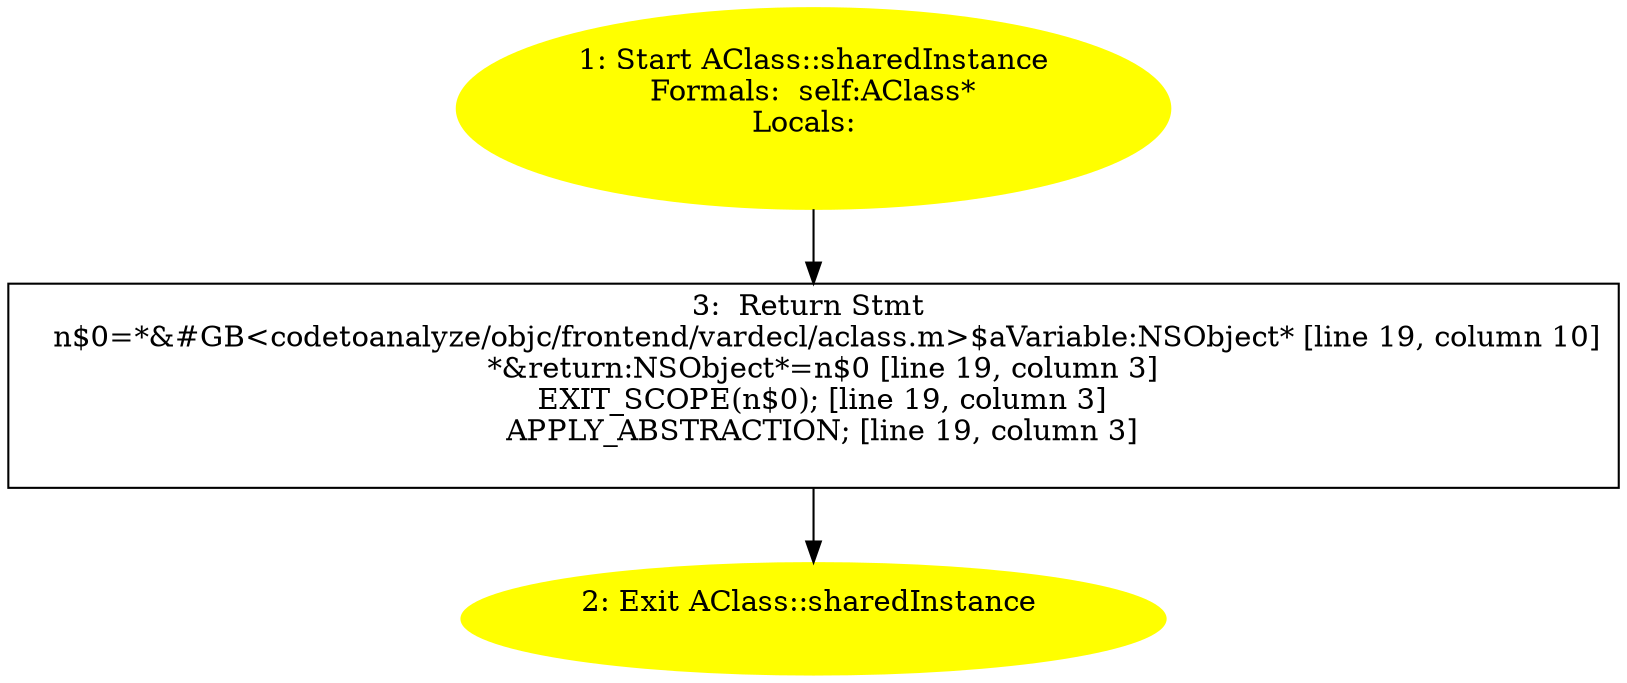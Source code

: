 /* @generated */
digraph cfg {
"sharedInstance#AClass#instance.07ceaad875949bf6aaa9dc5e3605f563_1" [label="1: Start AClass::sharedInstance\nFormals:  self:AClass*\nLocals:  \n  " color=yellow style=filled]
	

	 "sharedInstance#AClass#instance.07ceaad875949bf6aaa9dc5e3605f563_1" -> "sharedInstance#AClass#instance.07ceaad875949bf6aaa9dc5e3605f563_3" ;
"sharedInstance#AClass#instance.07ceaad875949bf6aaa9dc5e3605f563_2" [label="2: Exit AClass::sharedInstance \n  " color=yellow style=filled]
	

"sharedInstance#AClass#instance.07ceaad875949bf6aaa9dc5e3605f563_3" [label="3:  Return Stmt \n   n$0=*&#GB<codetoanalyze/objc/frontend/vardecl/aclass.m>$aVariable:NSObject* [line 19, column 10]\n  *&return:NSObject*=n$0 [line 19, column 3]\n  EXIT_SCOPE(n$0); [line 19, column 3]\n  APPLY_ABSTRACTION; [line 19, column 3]\n " shape="box"]
	

	 "sharedInstance#AClass#instance.07ceaad875949bf6aaa9dc5e3605f563_3" -> "sharedInstance#AClass#instance.07ceaad875949bf6aaa9dc5e3605f563_2" ;
}
